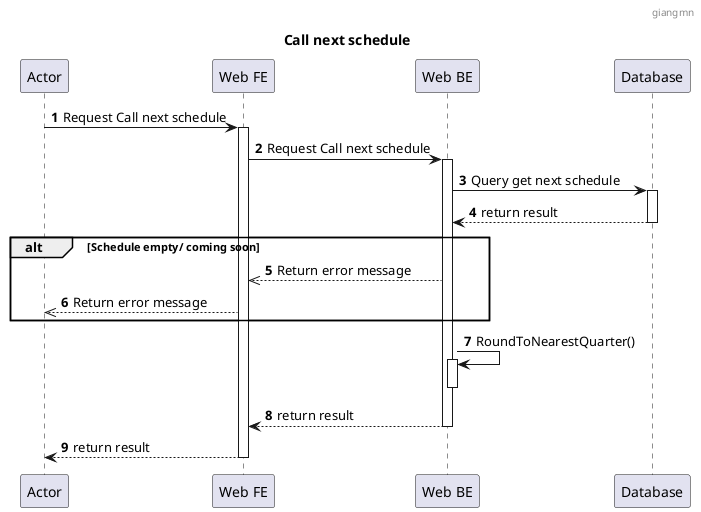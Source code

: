 @startuml
header : giangmn
title: Call next schedule
autonumber

participant "Actor" as a
participant "Web FE" as fe
participant "Web BE" as be
participant "Database" as db

a-> fe: Request Call next schedule
fe++
fe -> be: Request Call next schedule
be++
be -> db: Query get next schedule
db++
db --> be: return result
db--
alt Schedule empty/ coming soon
be -->> fe: Return error message
fe -->> a: Return error message
end

be->be: RoundToNearestQuarter()
be++
be--
be --> fe: return result
be--
fe--> a: return result
fe--
@enduml